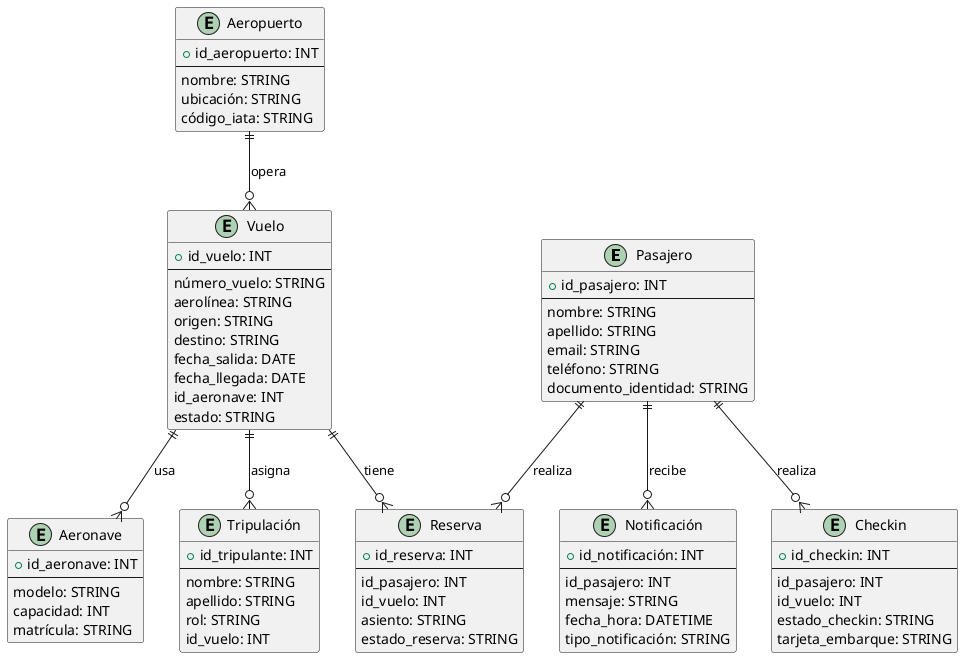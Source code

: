 @startuml

entity Pasajero {
    +id_pasajero: INT
    --
    nombre: STRING
    apellido: STRING
    email: STRING
    teléfono: STRING
    documento_identidad: STRING
}

entity Vuelo {
    +id_vuelo: INT
    --
    número_vuelo: STRING
    aerolínea: STRING
    origen: STRING
    destino: STRING
    fecha_salida: DATE
    fecha_llegada: DATE
    id_aeronave: INT
    estado: STRING
}

entity Reserva {
    +id_reserva: INT
    --
    id_pasajero: INT
    id_vuelo: INT
    asiento: STRING
    estado_reserva: STRING
}

entity Tripulación {
    +id_tripulante: INT
    --
    nombre: STRING
    apellido: STRING
    rol: STRING
    id_vuelo: INT
}

entity Aeropuerto {
    +id_aeropuerto: INT
    --
    nombre: STRING
    ubicación: STRING
    código_iata: STRING
}

entity Notificación {
    +id_notificación: INT
    --
    id_pasajero: INT
    mensaje: STRING
    fecha_hora: DATETIME
    tipo_notificación: STRING
}

entity Aeronave {
    +id_aeronave: INT
    --
    modelo: STRING
    capacidad: INT
    matrícula: STRING
}

entity Checkin {
    +id_checkin: INT
    --
    id_pasajero: INT
    id_vuelo: INT
    estado_checkin: STRING
    tarjeta_embarque: STRING
}

Pasajero ||--o{ Reserva : realiza
Vuelo ||--o{ Reserva : tiene
Vuelo ||--o{ Aeronave : usa
Vuelo ||--o{ Tripulación : asigna
Pasajero ||--o{ Notificación : recibe
Pasajero ||--o{ Checkin : realiza
Aeropuerto ||--o{ Vuelo : opera

@enduml